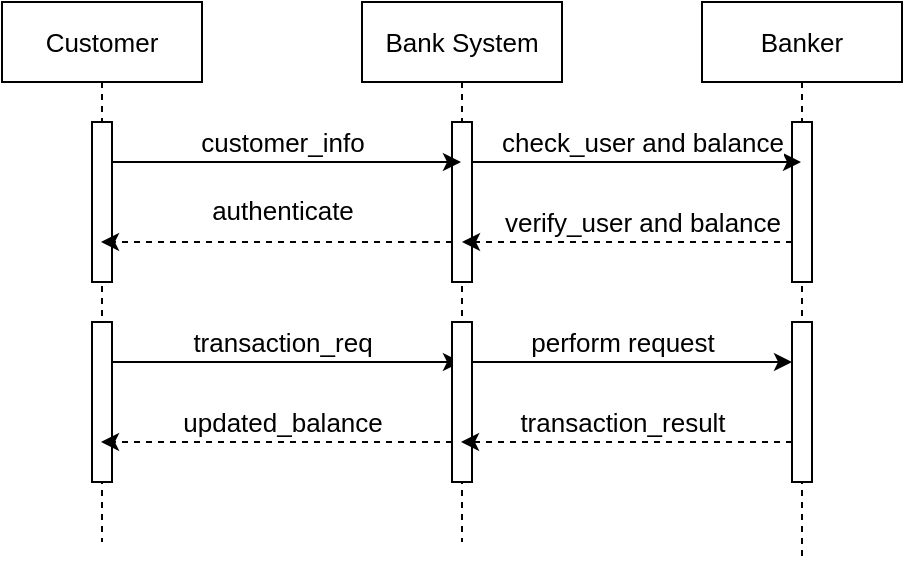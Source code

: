 <mxfile>
    <diagram id="N2vXgbDCpEVbw3DCkXkG" name="Page-1">
        <mxGraphModel dx="613" dy="267" grid="1" gridSize="10" guides="1" tooltips="1" connect="1" arrows="1" fold="1" page="1" pageScale="1" pageWidth="850" pageHeight="1100" math="0" shadow="0">
            <root>
                <mxCell id="0"/>
                <mxCell id="1" parent="0"/>
                <mxCell id="2" value="Customer" style="shape=umlLifeline;perimeter=lifelinePerimeter;whiteSpace=wrap;html=1;container=1;collapsible=0;recursiveResize=0;outlineConnect=0;fontSize=13;" vertex="1" parent="1">
                    <mxGeometry x="100" y="170" width="100" height="270" as="geometry"/>
                </mxCell>
                <mxCell id="3" value="" style="html=1;points=[];perimeter=orthogonalPerimeter;fontSize=13;" vertex="1" parent="2">
                    <mxGeometry x="45" y="60" width="10" height="80" as="geometry"/>
                </mxCell>
                <mxCell id="4" value="Bank System" style="shape=umlLifeline;perimeter=lifelinePerimeter;whiteSpace=wrap;html=1;container=1;collapsible=0;recursiveResize=0;outlineConnect=0;fontSize=13;" vertex="1" parent="1">
                    <mxGeometry x="280" y="170" width="100" height="270" as="geometry"/>
                </mxCell>
                <mxCell id="5" value="" style="html=1;points=[];perimeter=orthogonalPerimeter;fontSize=13;" vertex="1" parent="4">
                    <mxGeometry x="45" y="60" width="10" height="80" as="geometry"/>
                </mxCell>
                <mxCell id="6" value="Banker" style="shape=umlLifeline;perimeter=lifelinePerimeter;whiteSpace=wrap;html=1;container=1;collapsible=0;recursiveResize=0;outlineConnect=0;fontSize=13;" vertex="1" parent="1">
                    <mxGeometry x="450" y="170" width="100" height="280" as="geometry"/>
                </mxCell>
                <mxCell id="7" value="" style="html=1;points=[];perimeter=orthogonalPerimeter;fontSize=13;" vertex="1" parent="6">
                    <mxGeometry x="45" y="60" width="10" height="80" as="geometry"/>
                </mxCell>
                <mxCell id="8" style="edgeStyle=none;html=1;fontSize=13;" edge="1" parent="1" source="3" target="4">
                    <mxGeometry relative="1" as="geometry">
                        <Array as="points">
                            <mxPoint x="220" y="250"/>
                        </Array>
                    </mxGeometry>
                </mxCell>
                <mxCell id="9" value="customer_info" style="edgeLabel;html=1;align=center;verticalAlign=bottom;resizable=0;points=[];labelPosition=center;verticalLabelPosition=top;fontSize=13;" vertex="1" connectable="0" parent="8">
                    <mxGeometry x="0.284" y="1" relative="1" as="geometry">
                        <mxPoint x="-27" y="1" as="offset"/>
                    </mxGeometry>
                </mxCell>
                <mxCell id="10" style="edgeStyle=none;html=1;fontSize=13;dashed=1;" edge="1" parent="1">
                    <mxGeometry relative="1" as="geometry">
                        <mxPoint x="325.0" y="290" as="sourcePoint"/>
                        <mxPoint x="149.5" y="290" as="targetPoint"/>
                        <Array as="points">
                            <mxPoint x="310" y="290"/>
                        </Array>
                    </mxGeometry>
                </mxCell>
                <mxCell id="11" value="authenticate" style="edgeLabel;html=1;align=center;verticalAlign=top;resizable=0;points=[];fontSize=13;labelPosition=center;verticalLabelPosition=bottom;" vertex="1" connectable="0" parent="10">
                    <mxGeometry x="-0.419" y="3" relative="1" as="geometry">
                        <mxPoint x="-34" y="-33" as="offset"/>
                    </mxGeometry>
                </mxCell>
                <mxCell id="12" style="edgeStyle=none;html=1;fontSize=13;" edge="1" parent="1" source="5" target="6">
                    <mxGeometry relative="1" as="geometry">
                        <Array as="points">
                            <mxPoint x="400" y="250"/>
                        </Array>
                    </mxGeometry>
                </mxCell>
                <mxCell id="13" value="check_user and balance" style="edgeLabel;html=1;align=center;verticalAlign=middle;resizable=0;points=[];fontSize=13;" vertex="1" connectable="0" parent="12">
                    <mxGeometry x="0.435" y="-1" relative="1" as="geometry">
                        <mxPoint x="-33" y="-11" as="offset"/>
                    </mxGeometry>
                </mxCell>
                <mxCell id="14" style="edgeStyle=none;html=1;fontSize=13;dashed=1;" edge="1" parent="1" source="7" target="4">
                    <mxGeometry relative="1" as="geometry">
                        <Array as="points">
                            <mxPoint x="450" y="290"/>
                        </Array>
                    </mxGeometry>
                </mxCell>
                <mxCell id="15" value="verify_user and balance" style="edgeLabel;html=1;align=center;verticalAlign=middle;resizable=0;points=[];fontSize=13;" vertex="1" connectable="0" parent="14">
                    <mxGeometry x="-0.323" y="-1" relative="1" as="geometry">
                        <mxPoint x="-19" y="-9" as="offset"/>
                    </mxGeometry>
                </mxCell>
                <mxCell id="16" style="edgeStyle=none;html=1;fontSize=13;" edge="1" parent="1">
                    <mxGeometry relative="1" as="geometry">
                        <mxPoint x="155" y="350" as="sourcePoint"/>
                        <mxPoint x="329.5" y="350" as="targetPoint"/>
                        <Array as="points">
                            <mxPoint x="210" y="350"/>
                        </Array>
                    </mxGeometry>
                </mxCell>
                <mxCell id="17" value="transaction_req" style="edgeLabel;html=1;align=center;verticalAlign=middle;resizable=0;points=[];fontSize=13;" vertex="1" connectable="0" parent="16">
                    <mxGeometry x="-0.186" y="-2" relative="1" as="geometry">
                        <mxPoint x="14" y="-12" as="offset"/>
                    </mxGeometry>
                </mxCell>
                <mxCell id="18" value="" style="html=1;points=[];perimeter=orthogonalPerimeter;fontSize=13;" vertex="1" parent="1">
                    <mxGeometry x="145" y="330" width="10" height="80" as="geometry"/>
                </mxCell>
                <mxCell id="19" style="edgeStyle=none;html=1;fontSize=13;" edge="1" parent="1">
                    <mxGeometry relative="1" as="geometry">
                        <mxPoint x="330.5" y="350" as="sourcePoint"/>
                        <mxPoint x="495.0" y="350" as="targetPoint"/>
                        <Array as="points">
                            <mxPoint x="345.5" y="350"/>
                        </Array>
                    </mxGeometry>
                </mxCell>
                <mxCell id="20" value="perform request" style="edgeLabel;html=1;align=center;verticalAlign=middle;resizable=0;points=[];fontSize=13;" vertex="1" connectable="0" parent="19">
                    <mxGeometry x="-0.295" y="-2" relative="1" as="geometry">
                        <mxPoint x="21" y="-12" as="offset"/>
                    </mxGeometry>
                </mxCell>
                <mxCell id="21" style="edgeStyle=none;html=1;fontSize=13;dashed=1;" edge="1" parent="1">
                    <mxGeometry relative="1" as="geometry">
                        <mxPoint x="325.0" y="390" as="sourcePoint"/>
                        <mxPoint x="149.5" y="390" as="targetPoint"/>
                        <Array as="points">
                            <mxPoint x="220" y="390"/>
                        </Array>
                    </mxGeometry>
                </mxCell>
                <mxCell id="22" value="updated_balance" style="edgeLabel;html=1;align=center;verticalAlign=middle;resizable=0;points=[];fontSize=13;" vertex="1" connectable="0" parent="21">
                    <mxGeometry x="-0.533" y="-2" relative="1" as="geometry">
                        <mxPoint x="-44" y="-8" as="offset"/>
                    </mxGeometry>
                </mxCell>
                <mxCell id="23" value="" style="html=1;points=[];perimeter=orthogonalPerimeter;fontSize=13;" vertex="1" parent="1">
                    <mxGeometry x="325" y="330" width="10" height="80" as="geometry"/>
                </mxCell>
                <mxCell id="24" style="edgeStyle=none;html=1;fontSize=13;dashed=1;" edge="1" parent="1">
                    <mxGeometry relative="1" as="geometry">
                        <mxPoint x="495.0" y="390" as="sourcePoint"/>
                        <mxPoint x="329.5" y="390" as="targetPoint"/>
                        <Array as="points">
                            <mxPoint x="450" y="390"/>
                        </Array>
                    </mxGeometry>
                </mxCell>
                <mxCell id="25" value="transaction_result" style="edgeLabel;html=1;align=center;verticalAlign=middle;resizable=0;points=[];fontSize=13;" vertex="1" connectable="0" parent="24">
                    <mxGeometry x="-0.13" y="-1" relative="1" as="geometry">
                        <mxPoint x="-13" y="-9" as="offset"/>
                    </mxGeometry>
                </mxCell>
                <mxCell id="26" value="" style="html=1;points=[];perimeter=orthogonalPerimeter;fontSize=13;" vertex="1" parent="1">
                    <mxGeometry x="495" y="330" width="10" height="80" as="geometry"/>
                </mxCell>
            </root>
        </mxGraphModel>
    </diagram>
</mxfile>